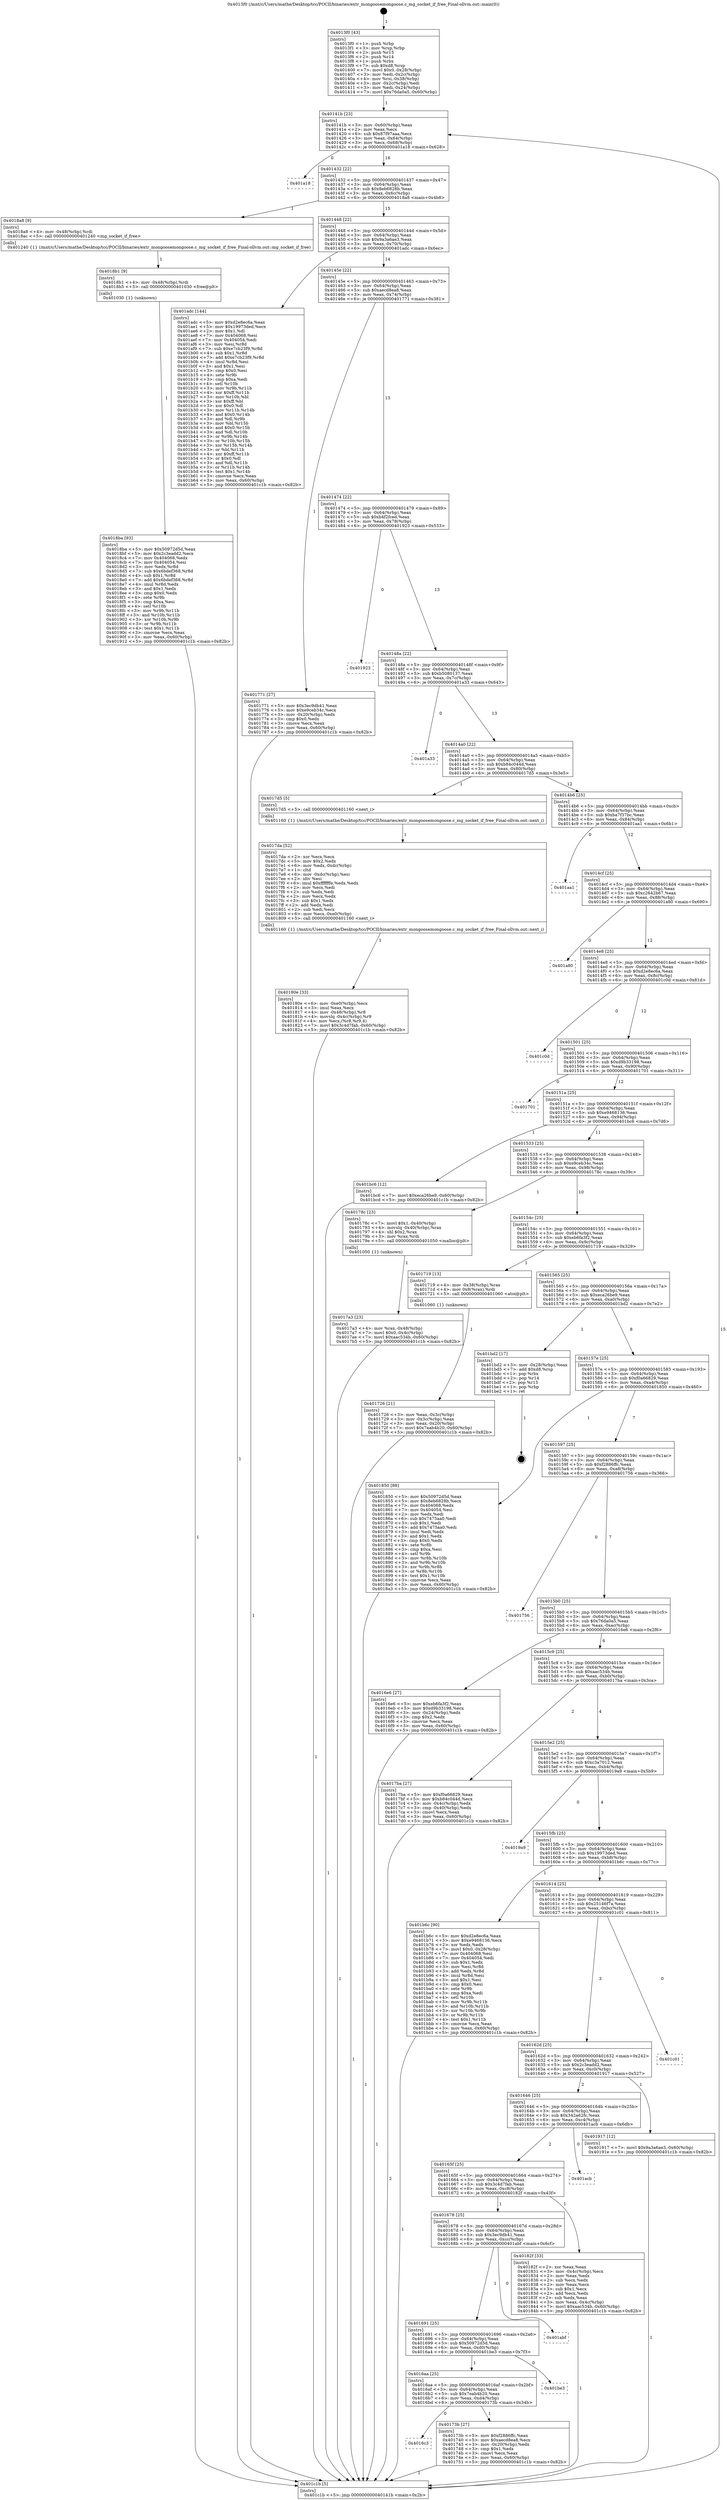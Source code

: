digraph "0x4013f0" {
  label = "0x4013f0 (/mnt/c/Users/mathe/Desktop/tcc/POCII/binaries/extr_mongoosemongoose.c_mg_socket_if_free_Final-ollvm.out::main(0))"
  labelloc = "t"
  node[shape=record]

  Entry [label="",width=0.3,height=0.3,shape=circle,fillcolor=black,style=filled]
  "0x40141b" [label="{
     0x40141b [23]\l
     | [instrs]\l
     &nbsp;&nbsp;0x40141b \<+3\>: mov -0x60(%rbp),%eax\l
     &nbsp;&nbsp;0x40141e \<+2\>: mov %eax,%ecx\l
     &nbsp;&nbsp;0x401420 \<+6\>: sub $0x87f97aaa,%ecx\l
     &nbsp;&nbsp;0x401426 \<+3\>: mov %eax,-0x64(%rbp)\l
     &nbsp;&nbsp;0x401429 \<+3\>: mov %ecx,-0x68(%rbp)\l
     &nbsp;&nbsp;0x40142c \<+6\>: je 0000000000401a18 \<main+0x628\>\l
  }"]
  "0x401a18" [label="{
     0x401a18\l
  }", style=dashed]
  "0x401432" [label="{
     0x401432 [22]\l
     | [instrs]\l
     &nbsp;&nbsp;0x401432 \<+5\>: jmp 0000000000401437 \<main+0x47\>\l
     &nbsp;&nbsp;0x401437 \<+3\>: mov -0x64(%rbp),%eax\l
     &nbsp;&nbsp;0x40143a \<+5\>: sub $0x8eb6828b,%eax\l
     &nbsp;&nbsp;0x40143f \<+3\>: mov %eax,-0x6c(%rbp)\l
     &nbsp;&nbsp;0x401442 \<+6\>: je 00000000004018a8 \<main+0x4b8\>\l
  }"]
  Exit [label="",width=0.3,height=0.3,shape=circle,fillcolor=black,style=filled,peripheries=2]
  "0x4018a8" [label="{
     0x4018a8 [9]\l
     | [instrs]\l
     &nbsp;&nbsp;0x4018a8 \<+4\>: mov -0x48(%rbp),%rdi\l
     &nbsp;&nbsp;0x4018ac \<+5\>: call 0000000000401240 \<mg_socket_if_free\>\l
     | [calls]\l
     &nbsp;&nbsp;0x401240 \{1\} (/mnt/c/Users/mathe/Desktop/tcc/POCII/binaries/extr_mongoosemongoose.c_mg_socket_if_free_Final-ollvm.out::mg_socket_if_free)\l
  }"]
  "0x401448" [label="{
     0x401448 [22]\l
     | [instrs]\l
     &nbsp;&nbsp;0x401448 \<+5\>: jmp 000000000040144d \<main+0x5d\>\l
     &nbsp;&nbsp;0x40144d \<+3\>: mov -0x64(%rbp),%eax\l
     &nbsp;&nbsp;0x401450 \<+5\>: sub $0x9a3a6ae3,%eax\l
     &nbsp;&nbsp;0x401455 \<+3\>: mov %eax,-0x70(%rbp)\l
     &nbsp;&nbsp;0x401458 \<+6\>: je 0000000000401adc \<main+0x6ec\>\l
  }"]
  "0x4018ba" [label="{
     0x4018ba [93]\l
     | [instrs]\l
     &nbsp;&nbsp;0x4018ba \<+5\>: mov $0x50972d5d,%eax\l
     &nbsp;&nbsp;0x4018bf \<+5\>: mov $0x2c3eadd2,%ecx\l
     &nbsp;&nbsp;0x4018c4 \<+7\>: mov 0x404068,%edx\l
     &nbsp;&nbsp;0x4018cb \<+7\>: mov 0x404054,%esi\l
     &nbsp;&nbsp;0x4018d2 \<+3\>: mov %edx,%r8d\l
     &nbsp;&nbsp;0x4018d5 \<+7\>: sub $0x6bdef368,%r8d\l
     &nbsp;&nbsp;0x4018dc \<+4\>: sub $0x1,%r8d\l
     &nbsp;&nbsp;0x4018e0 \<+7\>: add $0x6bdef368,%r8d\l
     &nbsp;&nbsp;0x4018e7 \<+4\>: imul %r8d,%edx\l
     &nbsp;&nbsp;0x4018eb \<+3\>: and $0x1,%edx\l
     &nbsp;&nbsp;0x4018ee \<+3\>: cmp $0x0,%edx\l
     &nbsp;&nbsp;0x4018f1 \<+4\>: sete %r9b\l
     &nbsp;&nbsp;0x4018f5 \<+3\>: cmp $0xa,%esi\l
     &nbsp;&nbsp;0x4018f8 \<+4\>: setl %r10b\l
     &nbsp;&nbsp;0x4018fc \<+3\>: mov %r9b,%r11b\l
     &nbsp;&nbsp;0x4018ff \<+3\>: and %r10b,%r11b\l
     &nbsp;&nbsp;0x401902 \<+3\>: xor %r10b,%r9b\l
     &nbsp;&nbsp;0x401905 \<+3\>: or %r9b,%r11b\l
     &nbsp;&nbsp;0x401908 \<+4\>: test $0x1,%r11b\l
     &nbsp;&nbsp;0x40190c \<+3\>: cmovne %ecx,%eax\l
     &nbsp;&nbsp;0x40190f \<+3\>: mov %eax,-0x60(%rbp)\l
     &nbsp;&nbsp;0x401912 \<+5\>: jmp 0000000000401c1b \<main+0x82b\>\l
  }"]
  "0x401adc" [label="{
     0x401adc [144]\l
     | [instrs]\l
     &nbsp;&nbsp;0x401adc \<+5\>: mov $0xd2e8ec6a,%eax\l
     &nbsp;&nbsp;0x401ae1 \<+5\>: mov $0x19973ded,%ecx\l
     &nbsp;&nbsp;0x401ae6 \<+2\>: mov $0x1,%dl\l
     &nbsp;&nbsp;0x401ae8 \<+7\>: mov 0x404068,%esi\l
     &nbsp;&nbsp;0x401aef \<+7\>: mov 0x404054,%edi\l
     &nbsp;&nbsp;0x401af6 \<+3\>: mov %esi,%r8d\l
     &nbsp;&nbsp;0x401af9 \<+7\>: sub $0xe7cb23f9,%r8d\l
     &nbsp;&nbsp;0x401b00 \<+4\>: sub $0x1,%r8d\l
     &nbsp;&nbsp;0x401b04 \<+7\>: add $0xe7cb23f9,%r8d\l
     &nbsp;&nbsp;0x401b0b \<+4\>: imul %r8d,%esi\l
     &nbsp;&nbsp;0x401b0f \<+3\>: and $0x1,%esi\l
     &nbsp;&nbsp;0x401b12 \<+3\>: cmp $0x0,%esi\l
     &nbsp;&nbsp;0x401b15 \<+4\>: sete %r9b\l
     &nbsp;&nbsp;0x401b19 \<+3\>: cmp $0xa,%edi\l
     &nbsp;&nbsp;0x401b1c \<+4\>: setl %r10b\l
     &nbsp;&nbsp;0x401b20 \<+3\>: mov %r9b,%r11b\l
     &nbsp;&nbsp;0x401b23 \<+4\>: xor $0xff,%r11b\l
     &nbsp;&nbsp;0x401b27 \<+3\>: mov %r10b,%bl\l
     &nbsp;&nbsp;0x401b2a \<+3\>: xor $0xff,%bl\l
     &nbsp;&nbsp;0x401b2d \<+3\>: xor $0x0,%dl\l
     &nbsp;&nbsp;0x401b30 \<+3\>: mov %r11b,%r14b\l
     &nbsp;&nbsp;0x401b33 \<+4\>: and $0x0,%r14b\l
     &nbsp;&nbsp;0x401b37 \<+3\>: and %dl,%r9b\l
     &nbsp;&nbsp;0x401b3a \<+3\>: mov %bl,%r15b\l
     &nbsp;&nbsp;0x401b3d \<+4\>: and $0x0,%r15b\l
     &nbsp;&nbsp;0x401b41 \<+3\>: and %dl,%r10b\l
     &nbsp;&nbsp;0x401b44 \<+3\>: or %r9b,%r14b\l
     &nbsp;&nbsp;0x401b47 \<+3\>: or %r10b,%r15b\l
     &nbsp;&nbsp;0x401b4a \<+3\>: xor %r15b,%r14b\l
     &nbsp;&nbsp;0x401b4d \<+3\>: or %bl,%r11b\l
     &nbsp;&nbsp;0x401b50 \<+4\>: xor $0xff,%r11b\l
     &nbsp;&nbsp;0x401b54 \<+3\>: or $0x0,%dl\l
     &nbsp;&nbsp;0x401b57 \<+3\>: and %dl,%r11b\l
     &nbsp;&nbsp;0x401b5a \<+3\>: or %r11b,%r14b\l
     &nbsp;&nbsp;0x401b5d \<+4\>: test $0x1,%r14b\l
     &nbsp;&nbsp;0x401b61 \<+3\>: cmovne %ecx,%eax\l
     &nbsp;&nbsp;0x401b64 \<+3\>: mov %eax,-0x60(%rbp)\l
     &nbsp;&nbsp;0x401b67 \<+5\>: jmp 0000000000401c1b \<main+0x82b\>\l
  }"]
  "0x40145e" [label="{
     0x40145e [22]\l
     | [instrs]\l
     &nbsp;&nbsp;0x40145e \<+5\>: jmp 0000000000401463 \<main+0x73\>\l
     &nbsp;&nbsp;0x401463 \<+3\>: mov -0x64(%rbp),%eax\l
     &nbsp;&nbsp;0x401466 \<+5\>: sub $0xaecd8ea8,%eax\l
     &nbsp;&nbsp;0x40146b \<+3\>: mov %eax,-0x74(%rbp)\l
     &nbsp;&nbsp;0x40146e \<+6\>: je 0000000000401771 \<main+0x381\>\l
  }"]
  "0x4018b1" [label="{
     0x4018b1 [9]\l
     | [instrs]\l
     &nbsp;&nbsp;0x4018b1 \<+4\>: mov -0x48(%rbp),%rdi\l
     &nbsp;&nbsp;0x4018b5 \<+5\>: call 0000000000401030 \<free@plt\>\l
     | [calls]\l
     &nbsp;&nbsp;0x401030 \{1\} (unknown)\l
  }"]
  "0x401771" [label="{
     0x401771 [27]\l
     | [instrs]\l
     &nbsp;&nbsp;0x401771 \<+5\>: mov $0x3ec9db41,%eax\l
     &nbsp;&nbsp;0x401776 \<+5\>: mov $0xe9ceb34c,%ecx\l
     &nbsp;&nbsp;0x40177b \<+3\>: mov -0x20(%rbp),%edx\l
     &nbsp;&nbsp;0x40177e \<+3\>: cmp $0x0,%edx\l
     &nbsp;&nbsp;0x401781 \<+3\>: cmove %ecx,%eax\l
     &nbsp;&nbsp;0x401784 \<+3\>: mov %eax,-0x60(%rbp)\l
     &nbsp;&nbsp;0x401787 \<+5\>: jmp 0000000000401c1b \<main+0x82b\>\l
  }"]
  "0x401474" [label="{
     0x401474 [22]\l
     | [instrs]\l
     &nbsp;&nbsp;0x401474 \<+5\>: jmp 0000000000401479 \<main+0x89\>\l
     &nbsp;&nbsp;0x401479 \<+3\>: mov -0x64(%rbp),%eax\l
     &nbsp;&nbsp;0x40147c \<+5\>: sub $0xb4f2fced,%eax\l
     &nbsp;&nbsp;0x401481 \<+3\>: mov %eax,-0x78(%rbp)\l
     &nbsp;&nbsp;0x401484 \<+6\>: je 0000000000401923 \<main+0x533\>\l
  }"]
  "0x40180e" [label="{
     0x40180e [33]\l
     | [instrs]\l
     &nbsp;&nbsp;0x40180e \<+6\>: mov -0xe0(%rbp),%ecx\l
     &nbsp;&nbsp;0x401814 \<+3\>: imul %eax,%ecx\l
     &nbsp;&nbsp;0x401817 \<+4\>: mov -0x48(%rbp),%r8\l
     &nbsp;&nbsp;0x40181b \<+4\>: movslq -0x4c(%rbp),%r9\l
     &nbsp;&nbsp;0x40181f \<+4\>: mov %ecx,(%r8,%r9,4)\l
     &nbsp;&nbsp;0x401823 \<+7\>: movl $0x3c4d7fab,-0x60(%rbp)\l
     &nbsp;&nbsp;0x40182a \<+5\>: jmp 0000000000401c1b \<main+0x82b\>\l
  }"]
  "0x401923" [label="{
     0x401923\l
  }", style=dashed]
  "0x40148a" [label="{
     0x40148a [22]\l
     | [instrs]\l
     &nbsp;&nbsp;0x40148a \<+5\>: jmp 000000000040148f \<main+0x9f\>\l
     &nbsp;&nbsp;0x40148f \<+3\>: mov -0x64(%rbp),%eax\l
     &nbsp;&nbsp;0x401492 \<+5\>: sub $0xb5080137,%eax\l
     &nbsp;&nbsp;0x401497 \<+3\>: mov %eax,-0x7c(%rbp)\l
     &nbsp;&nbsp;0x40149a \<+6\>: je 0000000000401a33 \<main+0x643\>\l
  }"]
  "0x4017da" [label="{
     0x4017da [52]\l
     | [instrs]\l
     &nbsp;&nbsp;0x4017da \<+2\>: xor %ecx,%ecx\l
     &nbsp;&nbsp;0x4017dc \<+5\>: mov $0x2,%edx\l
     &nbsp;&nbsp;0x4017e1 \<+6\>: mov %edx,-0xdc(%rbp)\l
     &nbsp;&nbsp;0x4017e7 \<+1\>: cltd\l
     &nbsp;&nbsp;0x4017e8 \<+6\>: mov -0xdc(%rbp),%esi\l
     &nbsp;&nbsp;0x4017ee \<+2\>: idiv %esi\l
     &nbsp;&nbsp;0x4017f0 \<+6\>: imul $0xfffffffe,%edx,%edx\l
     &nbsp;&nbsp;0x4017f6 \<+2\>: mov %ecx,%edi\l
     &nbsp;&nbsp;0x4017f8 \<+2\>: sub %edx,%edi\l
     &nbsp;&nbsp;0x4017fa \<+2\>: mov %ecx,%edx\l
     &nbsp;&nbsp;0x4017fc \<+3\>: sub $0x1,%edx\l
     &nbsp;&nbsp;0x4017ff \<+2\>: add %edx,%edi\l
     &nbsp;&nbsp;0x401801 \<+2\>: sub %edi,%ecx\l
     &nbsp;&nbsp;0x401803 \<+6\>: mov %ecx,-0xe0(%rbp)\l
     &nbsp;&nbsp;0x401809 \<+5\>: call 0000000000401160 \<next_i\>\l
     | [calls]\l
     &nbsp;&nbsp;0x401160 \{1\} (/mnt/c/Users/mathe/Desktop/tcc/POCII/binaries/extr_mongoosemongoose.c_mg_socket_if_free_Final-ollvm.out::next_i)\l
  }"]
  "0x401a33" [label="{
     0x401a33\l
  }", style=dashed]
  "0x4014a0" [label="{
     0x4014a0 [22]\l
     | [instrs]\l
     &nbsp;&nbsp;0x4014a0 \<+5\>: jmp 00000000004014a5 \<main+0xb5\>\l
     &nbsp;&nbsp;0x4014a5 \<+3\>: mov -0x64(%rbp),%eax\l
     &nbsp;&nbsp;0x4014a8 \<+5\>: sub $0xb84c044d,%eax\l
     &nbsp;&nbsp;0x4014ad \<+3\>: mov %eax,-0x80(%rbp)\l
     &nbsp;&nbsp;0x4014b0 \<+6\>: je 00000000004017d5 \<main+0x3e5\>\l
  }"]
  "0x4017a3" [label="{
     0x4017a3 [23]\l
     | [instrs]\l
     &nbsp;&nbsp;0x4017a3 \<+4\>: mov %rax,-0x48(%rbp)\l
     &nbsp;&nbsp;0x4017a7 \<+7\>: movl $0x0,-0x4c(%rbp)\l
     &nbsp;&nbsp;0x4017ae \<+7\>: movl $0xaac534b,-0x60(%rbp)\l
     &nbsp;&nbsp;0x4017b5 \<+5\>: jmp 0000000000401c1b \<main+0x82b\>\l
  }"]
  "0x4017d5" [label="{
     0x4017d5 [5]\l
     | [instrs]\l
     &nbsp;&nbsp;0x4017d5 \<+5\>: call 0000000000401160 \<next_i\>\l
     | [calls]\l
     &nbsp;&nbsp;0x401160 \{1\} (/mnt/c/Users/mathe/Desktop/tcc/POCII/binaries/extr_mongoosemongoose.c_mg_socket_if_free_Final-ollvm.out::next_i)\l
  }"]
  "0x4014b6" [label="{
     0x4014b6 [25]\l
     | [instrs]\l
     &nbsp;&nbsp;0x4014b6 \<+5\>: jmp 00000000004014bb \<main+0xcb\>\l
     &nbsp;&nbsp;0x4014bb \<+3\>: mov -0x64(%rbp),%eax\l
     &nbsp;&nbsp;0x4014be \<+5\>: sub $0xba7f37bc,%eax\l
     &nbsp;&nbsp;0x4014c3 \<+6\>: mov %eax,-0x84(%rbp)\l
     &nbsp;&nbsp;0x4014c9 \<+6\>: je 0000000000401aa1 \<main+0x6b1\>\l
  }"]
  "0x4016c3" [label="{
     0x4016c3\l
  }", style=dashed]
  "0x401aa1" [label="{
     0x401aa1\l
  }", style=dashed]
  "0x4014cf" [label="{
     0x4014cf [25]\l
     | [instrs]\l
     &nbsp;&nbsp;0x4014cf \<+5\>: jmp 00000000004014d4 \<main+0xe4\>\l
     &nbsp;&nbsp;0x4014d4 \<+3\>: mov -0x64(%rbp),%eax\l
     &nbsp;&nbsp;0x4014d7 \<+5\>: sub $0xc2642b67,%eax\l
     &nbsp;&nbsp;0x4014dc \<+6\>: mov %eax,-0x88(%rbp)\l
     &nbsp;&nbsp;0x4014e2 \<+6\>: je 0000000000401a80 \<main+0x690\>\l
  }"]
  "0x40173b" [label="{
     0x40173b [27]\l
     | [instrs]\l
     &nbsp;&nbsp;0x40173b \<+5\>: mov $0xf2886ffc,%eax\l
     &nbsp;&nbsp;0x401740 \<+5\>: mov $0xaecd8ea8,%ecx\l
     &nbsp;&nbsp;0x401745 \<+3\>: mov -0x20(%rbp),%edx\l
     &nbsp;&nbsp;0x401748 \<+3\>: cmp $0x1,%edx\l
     &nbsp;&nbsp;0x40174b \<+3\>: cmovl %ecx,%eax\l
     &nbsp;&nbsp;0x40174e \<+3\>: mov %eax,-0x60(%rbp)\l
     &nbsp;&nbsp;0x401751 \<+5\>: jmp 0000000000401c1b \<main+0x82b\>\l
  }"]
  "0x401a80" [label="{
     0x401a80\l
  }", style=dashed]
  "0x4014e8" [label="{
     0x4014e8 [25]\l
     | [instrs]\l
     &nbsp;&nbsp;0x4014e8 \<+5\>: jmp 00000000004014ed \<main+0xfd\>\l
     &nbsp;&nbsp;0x4014ed \<+3\>: mov -0x64(%rbp),%eax\l
     &nbsp;&nbsp;0x4014f0 \<+5\>: sub $0xd2e8ec6a,%eax\l
     &nbsp;&nbsp;0x4014f5 \<+6\>: mov %eax,-0x8c(%rbp)\l
     &nbsp;&nbsp;0x4014fb \<+6\>: je 0000000000401c0d \<main+0x81d\>\l
  }"]
  "0x4016aa" [label="{
     0x4016aa [25]\l
     | [instrs]\l
     &nbsp;&nbsp;0x4016aa \<+5\>: jmp 00000000004016af \<main+0x2bf\>\l
     &nbsp;&nbsp;0x4016af \<+3\>: mov -0x64(%rbp),%eax\l
     &nbsp;&nbsp;0x4016b2 \<+5\>: sub $0x7eab4b20,%eax\l
     &nbsp;&nbsp;0x4016b7 \<+6\>: mov %eax,-0xd4(%rbp)\l
     &nbsp;&nbsp;0x4016bd \<+6\>: je 000000000040173b \<main+0x34b\>\l
  }"]
  "0x401c0d" [label="{
     0x401c0d\l
  }", style=dashed]
  "0x401501" [label="{
     0x401501 [25]\l
     | [instrs]\l
     &nbsp;&nbsp;0x401501 \<+5\>: jmp 0000000000401506 \<main+0x116\>\l
     &nbsp;&nbsp;0x401506 \<+3\>: mov -0x64(%rbp),%eax\l
     &nbsp;&nbsp;0x401509 \<+5\>: sub $0xd9b33198,%eax\l
     &nbsp;&nbsp;0x40150e \<+6\>: mov %eax,-0x90(%rbp)\l
     &nbsp;&nbsp;0x401514 \<+6\>: je 0000000000401701 \<main+0x311\>\l
  }"]
  "0x401be3" [label="{
     0x401be3\l
  }", style=dashed]
  "0x401701" [label="{
     0x401701\l
  }", style=dashed]
  "0x40151a" [label="{
     0x40151a [25]\l
     | [instrs]\l
     &nbsp;&nbsp;0x40151a \<+5\>: jmp 000000000040151f \<main+0x12f\>\l
     &nbsp;&nbsp;0x40151f \<+3\>: mov -0x64(%rbp),%eax\l
     &nbsp;&nbsp;0x401522 \<+5\>: sub $0xe9468136,%eax\l
     &nbsp;&nbsp;0x401527 \<+6\>: mov %eax,-0x94(%rbp)\l
     &nbsp;&nbsp;0x40152d \<+6\>: je 0000000000401bc6 \<main+0x7d6\>\l
  }"]
  "0x401691" [label="{
     0x401691 [25]\l
     | [instrs]\l
     &nbsp;&nbsp;0x401691 \<+5\>: jmp 0000000000401696 \<main+0x2a6\>\l
     &nbsp;&nbsp;0x401696 \<+3\>: mov -0x64(%rbp),%eax\l
     &nbsp;&nbsp;0x401699 \<+5\>: sub $0x50972d5d,%eax\l
     &nbsp;&nbsp;0x40169e \<+6\>: mov %eax,-0xd0(%rbp)\l
     &nbsp;&nbsp;0x4016a4 \<+6\>: je 0000000000401be3 \<main+0x7f3\>\l
  }"]
  "0x401bc6" [label="{
     0x401bc6 [12]\l
     | [instrs]\l
     &nbsp;&nbsp;0x401bc6 \<+7\>: movl $0xeca26be9,-0x60(%rbp)\l
     &nbsp;&nbsp;0x401bcd \<+5\>: jmp 0000000000401c1b \<main+0x82b\>\l
  }"]
  "0x401533" [label="{
     0x401533 [25]\l
     | [instrs]\l
     &nbsp;&nbsp;0x401533 \<+5\>: jmp 0000000000401538 \<main+0x148\>\l
     &nbsp;&nbsp;0x401538 \<+3\>: mov -0x64(%rbp),%eax\l
     &nbsp;&nbsp;0x40153b \<+5\>: sub $0xe9ceb34c,%eax\l
     &nbsp;&nbsp;0x401540 \<+6\>: mov %eax,-0x98(%rbp)\l
     &nbsp;&nbsp;0x401546 \<+6\>: je 000000000040178c \<main+0x39c\>\l
  }"]
  "0x401abf" [label="{
     0x401abf\l
  }", style=dashed]
  "0x40178c" [label="{
     0x40178c [23]\l
     | [instrs]\l
     &nbsp;&nbsp;0x40178c \<+7\>: movl $0x1,-0x40(%rbp)\l
     &nbsp;&nbsp;0x401793 \<+4\>: movslq -0x40(%rbp),%rax\l
     &nbsp;&nbsp;0x401797 \<+4\>: shl $0x2,%rax\l
     &nbsp;&nbsp;0x40179b \<+3\>: mov %rax,%rdi\l
     &nbsp;&nbsp;0x40179e \<+5\>: call 0000000000401050 \<malloc@plt\>\l
     | [calls]\l
     &nbsp;&nbsp;0x401050 \{1\} (unknown)\l
  }"]
  "0x40154c" [label="{
     0x40154c [25]\l
     | [instrs]\l
     &nbsp;&nbsp;0x40154c \<+5\>: jmp 0000000000401551 \<main+0x161\>\l
     &nbsp;&nbsp;0x401551 \<+3\>: mov -0x64(%rbp),%eax\l
     &nbsp;&nbsp;0x401554 \<+5\>: sub $0xeb6fa3f2,%eax\l
     &nbsp;&nbsp;0x401559 \<+6\>: mov %eax,-0x9c(%rbp)\l
     &nbsp;&nbsp;0x40155f \<+6\>: je 0000000000401719 \<main+0x329\>\l
  }"]
  "0x401678" [label="{
     0x401678 [25]\l
     | [instrs]\l
     &nbsp;&nbsp;0x401678 \<+5\>: jmp 000000000040167d \<main+0x28d\>\l
     &nbsp;&nbsp;0x40167d \<+3\>: mov -0x64(%rbp),%eax\l
     &nbsp;&nbsp;0x401680 \<+5\>: sub $0x3ec9db41,%eax\l
     &nbsp;&nbsp;0x401685 \<+6\>: mov %eax,-0xcc(%rbp)\l
     &nbsp;&nbsp;0x40168b \<+6\>: je 0000000000401abf \<main+0x6cf\>\l
  }"]
  "0x401719" [label="{
     0x401719 [13]\l
     | [instrs]\l
     &nbsp;&nbsp;0x401719 \<+4\>: mov -0x38(%rbp),%rax\l
     &nbsp;&nbsp;0x40171d \<+4\>: mov 0x8(%rax),%rdi\l
     &nbsp;&nbsp;0x401721 \<+5\>: call 0000000000401060 \<atoi@plt\>\l
     | [calls]\l
     &nbsp;&nbsp;0x401060 \{1\} (unknown)\l
  }"]
  "0x401565" [label="{
     0x401565 [25]\l
     | [instrs]\l
     &nbsp;&nbsp;0x401565 \<+5\>: jmp 000000000040156a \<main+0x17a\>\l
     &nbsp;&nbsp;0x40156a \<+3\>: mov -0x64(%rbp),%eax\l
     &nbsp;&nbsp;0x40156d \<+5\>: sub $0xeca26be9,%eax\l
     &nbsp;&nbsp;0x401572 \<+6\>: mov %eax,-0xa0(%rbp)\l
     &nbsp;&nbsp;0x401578 \<+6\>: je 0000000000401bd2 \<main+0x7e2\>\l
  }"]
  "0x40182f" [label="{
     0x40182f [33]\l
     | [instrs]\l
     &nbsp;&nbsp;0x40182f \<+2\>: xor %eax,%eax\l
     &nbsp;&nbsp;0x401831 \<+3\>: mov -0x4c(%rbp),%ecx\l
     &nbsp;&nbsp;0x401834 \<+2\>: mov %eax,%edx\l
     &nbsp;&nbsp;0x401836 \<+2\>: sub %ecx,%edx\l
     &nbsp;&nbsp;0x401838 \<+2\>: mov %eax,%ecx\l
     &nbsp;&nbsp;0x40183a \<+3\>: sub $0x1,%ecx\l
     &nbsp;&nbsp;0x40183d \<+2\>: add %ecx,%edx\l
     &nbsp;&nbsp;0x40183f \<+2\>: sub %edx,%eax\l
     &nbsp;&nbsp;0x401841 \<+3\>: mov %eax,-0x4c(%rbp)\l
     &nbsp;&nbsp;0x401844 \<+7\>: movl $0xaac534b,-0x60(%rbp)\l
     &nbsp;&nbsp;0x40184b \<+5\>: jmp 0000000000401c1b \<main+0x82b\>\l
  }"]
  "0x401bd2" [label="{
     0x401bd2 [17]\l
     | [instrs]\l
     &nbsp;&nbsp;0x401bd2 \<+3\>: mov -0x28(%rbp),%eax\l
     &nbsp;&nbsp;0x401bd5 \<+7\>: add $0xd8,%rsp\l
     &nbsp;&nbsp;0x401bdc \<+1\>: pop %rbx\l
     &nbsp;&nbsp;0x401bdd \<+2\>: pop %r14\l
     &nbsp;&nbsp;0x401bdf \<+2\>: pop %r15\l
     &nbsp;&nbsp;0x401be1 \<+1\>: pop %rbp\l
     &nbsp;&nbsp;0x401be2 \<+1\>: ret\l
  }"]
  "0x40157e" [label="{
     0x40157e [25]\l
     | [instrs]\l
     &nbsp;&nbsp;0x40157e \<+5\>: jmp 0000000000401583 \<main+0x193\>\l
     &nbsp;&nbsp;0x401583 \<+3\>: mov -0x64(%rbp),%eax\l
     &nbsp;&nbsp;0x401586 \<+5\>: sub $0xf0a66829,%eax\l
     &nbsp;&nbsp;0x40158b \<+6\>: mov %eax,-0xa4(%rbp)\l
     &nbsp;&nbsp;0x401591 \<+6\>: je 0000000000401850 \<main+0x460\>\l
  }"]
  "0x40165f" [label="{
     0x40165f [25]\l
     | [instrs]\l
     &nbsp;&nbsp;0x40165f \<+5\>: jmp 0000000000401664 \<main+0x274\>\l
     &nbsp;&nbsp;0x401664 \<+3\>: mov -0x64(%rbp),%eax\l
     &nbsp;&nbsp;0x401667 \<+5\>: sub $0x3c4d7fab,%eax\l
     &nbsp;&nbsp;0x40166c \<+6\>: mov %eax,-0xc8(%rbp)\l
     &nbsp;&nbsp;0x401672 \<+6\>: je 000000000040182f \<main+0x43f\>\l
  }"]
  "0x401850" [label="{
     0x401850 [88]\l
     | [instrs]\l
     &nbsp;&nbsp;0x401850 \<+5\>: mov $0x50972d5d,%eax\l
     &nbsp;&nbsp;0x401855 \<+5\>: mov $0x8eb6828b,%ecx\l
     &nbsp;&nbsp;0x40185a \<+7\>: mov 0x404068,%edx\l
     &nbsp;&nbsp;0x401861 \<+7\>: mov 0x404054,%esi\l
     &nbsp;&nbsp;0x401868 \<+2\>: mov %edx,%edi\l
     &nbsp;&nbsp;0x40186a \<+6\>: sub $0x7475aa0,%edi\l
     &nbsp;&nbsp;0x401870 \<+3\>: sub $0x1,%edi\l
     &nbsp;&nbsp;0x401873 \<+6\>: add $0x7475aa0,%edi\l
     &nbsp;&nbsp;0x401879 \<+3\>: imul %edi,%edx\l
     &nbsp;&nbsp;0x40187c \<+3\>: and $0x1,%edx\l
     &nbsp;&nbsp;0x40187f \<+3\>: cmp $0x0,%edx\l
     &nbsp;&nbsp;0x401882 \<+4\>: sete %r8b\l
     &nbsp;&nbsp;0x401886 \<+3\>: cmp $0xa,%esi\l
     &nbsp;&nbsp;0x401889 \<+4\>: setl %r9b\l
     &nbsp;&nbsp;0x40188d \<+3\>: mov %r8b,%r10b\l
     &nbsp;&nbsp;0x401890 \<+3\>: and %r9b,%r10b\l
     &nbsp;&nbsp;0x401893 \<+3\>: xor %r9b,%r8b\l
     &nbsp;&nbsp;0x401896 \<+3\>: or %r8b,%r10b\l
     &nbsp;&nbsp;0x401899 \<+4\>: test $0x1,%r10b\l
     &nbsp;&nbsp;0x40189d \<+3\>: cmovne %ecx,%eax\l
     &nbsp;&nbsp;0x4018a0 \<+3\>: mov %eax,-0x60(%rbp)\l
     &nbsp;&nbsp;0x4018a3 \<+5\>: jmp 0000000000401c1b \<main+0x82b\>\l
  }"]
  "0x401597" [label="{
     0x401597 [25]\l
     | [instrs]\l
     &nbsp;&nbsp;0x401597 \<+5\>: jmp 000000000040159c \<main+0x1ac\>\l
     &nbsp;&nbsp;0x40159c \<+3\>: mov -0x64(%rbp),%eax\l
     &nbsp;&nbsp;0x40159f \<+5\>: sub $0xf2886ffc,%eax\l
     &nbsp;&nbsp;0x4015a4 \<+6\>: mov %eax,-0xa8(%rbp)\l
     &nbsp;&nbsp;0x4015aa \<+6\>: je 0000000000401756 \<main+0x366\>\l
  }"]
  "0x401acb" [label="{
     0x401acb\l
  }", style=dashed]
  "0x401756" [label="{
     0x401756\l
  }", style=dashed]
  "0x4015b0" [label="{
     0x4015b0 [25]\l
     | [instrs]\l
     &nbsp;&nbsp;0x4015b0 \<+5\>: jmp 00000000004015b5 \<main+0x1c5\>\l
     &nbsp;&nbsp;0x4015b5 \<+3\>: mov -0x64(%rbp),%eax\l
     &nbsp;&nbsp;0x4015b8 \<+5\>: sub $0x76da0a5,%eax\l
     &nbsp;&nbsp;0x4015bd \<+6\>: mov %eax,-0xac(%rbp)\l
     &nbsp;&nbsp;0x4015c3 \<+6\>: je 00000000004016e6 \<main+0x2f6\>\l
  }"]
  "0x401646" [label="{
     0x401646 [25]\l
     | [instrs]\l
     &nbsp;&nbsp;0x401646 \<+5\>: jmp 000000000040164b \<main+0x25b\>\l
     &nbsp;&nbsp;0x40164b \<+3\>: mov -0x64(%rbp),%eax\l
     &nbsp;&nbsp;0x40164e \<+5\>: sub $0x342a62fc,%eax\l
     &nbsp;&nbsp;0x401653 \<+6\>: mov %eax,-0xc4(%rbp)\l
     &nbsp;&nbsp;0x401659 \<+6\>: je 0000000000401acb \<main+0x6db\>\l
  }"]
  "0x4016e6" [label="{
     0x4016e6 [27]\l
     | [instrs]\l
     &nbsp;&nbsp;0x4016e6 \<+5\>: mov $0xeb6fa3f2,%eax\l
     &nbsp;&nbsp;0x4016eb \<+5\>: mov $0xd9b33198,%ecx\l
     &nbsp;&nbsp;0x4016f0 \<+3\>: mov -0x24(%rbp),%edx\l
     &nbsp;&nbsp;0x4016f3 \<+3\>: cmp $0x2,%edx\l
     &nbsp;&nbsp;0x4016f6 \<+3\>: cmovne %ecx,%eax\l
     &nbsp;&nbsp;0x4016f9 \<+3\>: mov %eax,-0x60(%rbp)\l
     &nbsp;&nbsp;0x4016fc \<+5\>: jmp 0000000000401c1b \<main+0x82b\>\l
  }"]
  "0x4015c9" [label="{
     0x4015c9 [25]\l
     | [instrs]\l
     &nbsp;&nbsp;0x4015c9 \<+5\>: jmp 00000000004015ce \<main+0x1de\>\l
     &nbsp;&nbsp;0x4015ce \<+3\>: mov -0x64(%rbp),%eax\l
     &nbsp;&nbsp;0x4015d1 \<+5\>: sub $0xaac534b,%eax\l
     &nbsp;&nbsp;0x4015d6 \<+6\>: mov %eax,-0xb0(%rbp)\l
     &nbsp;&nbsp;0x4015dc \<+6\>: je 00000000004017ba \<main+0x3ca\>\l
  }"]
  "0x401c1b" [label="{
     0x401c1b [5]\l
     | [instrs]\l
     &nbsp;&nbsp;0x401c1b \<+5\>: jmp 000000000040141b \<main+0x2b\>\l
  }"]
  "0x4013f0" [label="{
     0x4013f0 [43]\l
     | [instrs]\l
     &nbsp;&nbsp;0x4013f0 \<+1\>: push %rbp\l
     &nbsp;&nbsp;0x4013f1 \<+3\>: mov %rsp,%rbp\l
     &nbsp;&nbsp;0x4013f4 \<+2\>: push %r15\l
     &nbsp;&nbsp;0x4013f6 \<+2\>: push %r14\l
     &nbsp;&nbsp;0x4013f8 \<+1\>: push %rbx\l
     &nbsp;&nbsp;0x4013f9 \<+7\>: sub $0xd8,%rsp\l
     &nbsp;&nbsp;0x401400 \<+7\>: movl $0x0,-0x28(%rbp)\l
     &nbsp;&nbsp;0x401407 \<+3\>: mov %edi,-0x2c(%rbp)\l
     &nbsp;&nbsp;0x40140a \<+4\>: mov %rsi,-0x38(%rbp)\l
     &nbsp;&nbsp;0x40140e \<+3\>: mov -0x2c(%rbp),%edi\l
     &nbsp;&nbsp;0x401411 \<+3\>: mov %edi,-0x24(%rbp)\l
     &nbsp;&nbsp;0x401414 \<+7\>: movl $0x76da0a5,-0x60(%rbp)\l
  }"]
  "0x401726" [label="{
     0x401726 [21]\l
     | [instrs]\l
     &nbsp;&nbsp;0x401726 \<+3\>: mov %eax,-0x3c(%rbp)\l
     &nbsp;&nbsp;0x401729 \<+3\>: mov -0x3c(%rbp),%eax\l
     &nbsp;&nbsp;0x40172c \<+3\>: mov %eax,-0x20(%rbp)\l
     &nbsp;&nbsp;0x40172f \<+7\>: movl $0x7eab4b20,-0x60(%rbp)\l
     &nbsp;&nbsp;0x401736 \<+5\>: jmp 0000000000401c1b \<main+0x82b\>\l
  }"]
  "0x401917" [label="{
     0x401917 [12]\l
     | [instrs]\l
     &nbsp;&nbsp;0x401917 \<+7\>: movl $0x9a3a6ae3,-0x60(%rbp)\l
     &nbsp;&nbsp;0x40191e \<+5\>: jmp 0000000000401c1b \<main+0x82b\>\l
  }"]
  "0x4017ba" [label="{
     0x4017ba [27]\l
     | [instrs]\l
     &nbsp;&nbsp;0x4017ba \<+5\>: mov $0xf0a66829,%eax\l
     &nbsp;&nbsp;0x4017bf \<+5\>: mov $0xb84c044d,%ecx\l
     &nbsp;&nbsp;0x4017c4 \<+3\>: mov -0x4c(%rbp),%edx\l
     &nbsp;&nbsp;0x4017c7 \<+3\>: cmp -0x40(%rbp),%edx\l
     &nbsp;&nbsp;0x4017ca \<+3\>: cmovl %ecx,%eax\l
     &nbsp;&nbsp;0x4017cd \<+3\>: mov %eax,-0x60(%rbp)\l
     &nbsp;&nbsp;0x4017d0 \<+5\>: jmp 0000000000401c1b \<main+0x82b\>\l
  }"]
  "0x4015e2" [label="{
     0x4015e2 [25]\l
     | [instrs]\l
     &nbsp;&nbsp;0x4015e2 \<+5\>: jmp 00000000004015e7 \<main+0x1f7\>\l
     &nbsp;&nbsp;0x4015e7 \<+3\>: mov -0x64(%rbp),%eax\l
     &nbsp;&nbsp;0x4015ea \<+5\>: sub $0xc3a7012,%eax\l
     &nbsp;&nbsp;0x4015ef \<+6\>: mov %eax,-0xb4(%rbp)\l
     &nbsp;&nbsp;0x4015f5 \<+6\>: je 00000000004019a9 \<main+0x5b9\>\l
  }"]
  "0x40162d" [label="{
     0x40162d [25]\l
     | [instrs]\l
     &nbsp;&nbsp;0x40162d \<+5\>: jmp 0000000000401632 \<main+0x242\>\l
     &nbsp;&nbsp;0x401632 \<+3\>: mov -0x64(%rbp),%eax\l
     &nbsp;&nbsp;0x401635 \<+5\>: sub $0x2c3eadd2,%eax\l
     &nbsp;&nbsp;0x40163a \<+6\>: mov %eax,-0xc0(%rbp)\l
     &nbsp;&nbsp;0x401640 \<+6\>: je 0000000000401917 \<main+0x527\>\l
  }"]
  "0x4019a9" [label="{
     0x4019a9\l
  }", style=dashed]
  "0x4015fb" [label="{
     0x4015fb [25]\l
     | [instrs]\l
     &nbsp;&nbsp;0x4015fb \<+5\>: jmp 0000000000401600 \<main+0x210\>\l
     &nbsp;&nbsp;0x401600 \<+3\>: mov -0x64(%rbp),%eax\l
     &nbsp;&nbsp;0x401603 \<+5\>: sub $0x19973ded,%eax\l
     &nbsp;&nbsp;0x401608 \<+6\>: mov %eax,-0xb8(%rbp)\l
     &nbsp;&nbsp;0x40160e \<+6\>: je 0000000000401b6c \<main+0x77c\>\l
  }"]
  "0x401c01" [label="{
     0x401c01\l
  }", style=dashed]
  "0x401b6c" [label="{
     0x401b6c [90]\l
     | [instrs]\l
     &nbsp;&nbsp;0x401b6c \<+5\>: mov $0xd2e8ec6a,%eax\l
     &nbsp;&nbsp;0x401b71 \<+5\>: mov $0xe9468136,%ecx\l
     &nbsp;&nbsp;0x401b76 \<+2\>: xor %edx,%edx\l
     &nbsp;&nbsp;0x401b78 \<+7\>: movl $0x0,-0x28(%rbp)\l
     &nbsp;&nbsp;0x401b7f \<+7\>: mov 0x404068,%esi\l
     &nbsp;&nbsp;0x401b86 \<+7\>: mov 0x404054,%edi\l
     &nbsp;&nbsp;0x401b8d \<+3\>: sub $0x1,%edx\l
     &nbsp;&nbsp;0x401b90 \<+3\>: mov %esi,%r8d\l
     &nbsp;&nbsp;0x401b93 \<+3\>: add %edx,%r8d\l
     &nbsp;&nbsp;0x401b96 \<+4\>: imul %r8d,%esi\l
     &nbsp;&nbsp;0x401b9a \<+3\>: and $0x1,%esi\l
     &nbsp;&nbsp;0x401b9d \<+3\>: cmp $0x0,%esi\l
     &nbsp;&nbsp;0x401ba0 \<+4\>: sete %r9b\l
     &nbsp;&nbsp;0x401ba4 \<+3\>: cmp $0xa,%edi\l
     &nbsp;&nbsp;0x401ba7 \<+4\>: setl %r10b\l
     &nbsp;&nbsp;0x401bab \<+3\>: mov %r9b,%r11b\l
     &nbsp;&nbsp;0x401bae \<+3\>: and %r10b,%r11b\l
     &nbsp;&nbsp;0x401bb1 \<+3\>: xor %r10b,%r9b\l
     &nbsp;&nbsp;0x401bb4 \<+3\>: or %r9b,%r11b\l
     &nbsp;&nbsp;0x401bb7 \<+4\>: test $0x1,%r11b\l
     &nbsp;&nbsp;0x401bbb \<+3\>: cmovne %ecx,%eax\l
     &nbsp;&nbsp;0x401bbe \<+3\>: mov %eax,-0x60(%rbp)\l
     &nbsp;&nbsp;0x401bc1 \<+5\>: jmp 0000000000401c1b \<main+0x82b\>\l
  }"]
  "0x401614" [label="{
     0x401614 [25]\l
     | [instrs]\l
     &nbsp;&nbsp;0x401614 \<+5\>: jmp 0000000000401619 \<main+0x229\>\l
     &nbsp;&nbsp;0x401619 \<+3\>: mov -0x64(%rbp),%eax\l
     &nbsp;&nbsp;0x40161c \<+5\>: sub $0x25146f7a,%eax\l
     &nbsp;&nbsp;0x401621 \<+6\>: mov %eax,-0xbc(%rbp)\l
     &nbsp;&nbsp;0x401627 \<+6\>: je 0000000000401c01 \<main+0x811\>\l
  }"]
  Entry -> "0x4013f0" [label=" 1"]
  "0x40141b" -> "0x401a18" [label=" 0"]
  "0x40141b" -> "0x401432" [label=" 16"]
  "0x401bd2" -> Exit [label=" 1"]
  "0x401432" -> "0x4018a8" [label=" 1"]
  "0x401432" -> "0x401448" [label=" 15"]
  "0x401bc6" -> "0x401c1b" [label=" 1"]
  "0x401448" -> "0x401adc" [label=" 1"]
  "0x401448" -> "0x40145e" [label=" 14"]
  "0x401b6c" -> "0x401c1b" [label=" 1"]
  "0x40145e" -> "0x401771" [label=" 1"]
  "0x40145e" -> "0x401474" [label=" 13"]
  "0x401adc" -> "0x401c1b" [label=" 1"]
  "0x401474" -> "0x401923" [label=" 0"]
  "0x401474" -> "0x40148a" [label=" 13"]
  "0x401917" -> "0x401c1b" [label=" 1"]
  "0x40148a" -> "0x401a33" [label=" 0"]
  "0x40148a" -> "0x4014a0" [label=" 13"]
  "0x4018ba" -> "0x401c1b" [label=" 1"]
  "0x4014a0" -> "0x4017d5" [label=" 1"]
  "0x4014a0" -> "0x4014b6" [label=" 12"]
  "0x4018b1" -> "0x4018ba" [label=" 1"]
  "0x4014b6" -> "0x401aa1" [label=" 0"]
  "0x4014b6" -> "0x4014cf" [label=" 12"]
  "0x4018a8" -> "0x4018b1" [label=" 1"]
  "0x4014cf" -> "0x401a80" [label=" 0"]
  "0x4014cf" -> "0x4014e8" [label=" 12"]
  "0x401850" -> "0x401c1b" [label=" 1"]
  "0x4014e8" -> "0x401c0d" [label=" 0"]
  "0x4014e8" -> "0x401501" [label=" 12"]
  "0x40180e" -> "0x401c1b" [label=" 1"]
  "0x401501" -> "0x401701" [label=" 0"]
  "0x401501" -> "0x40151a" [label=" 12"]
  "0x4017da" -> "0x40180e" [label=" 1"]
  "0x40151a" -> "0x401bc6" [label=" 1"]
  "0x40151a" -> "0x401533" [label=" 11"]
  "0x4017ba" -> "0x401c1b" [label=" 2"]
  "0x401533" -> "0x40178c" [label=" 1"]
  "0x401533" -> "0x40154c" [label=" 10"]
  "0x4017a3" -> "0x401c1b" [label=" 1"]
  "0x40154c" -> "0x401719" [label=" 1"]
  "0x40154c" -> "0x401565" [label=" 9"]
  "0x401771" -> "0x401c1b" [label=" 1"]
  "0x401565" -> "0x401bd2" [label=" 1"]
  "0x401565" -> "0x40157e" [label=" 8"]
  "0x40173b" -> "0x401c1b" [label=" 1"]
  "0x40157e" -> "0x401850" [label=" 1"]
  "0x40157e" -> "0x401597" [label=" 7"]
  "0x4016aa" -> "0x40173b" [label=" 1"]
  "0x401597" -> "0x401756" [label=" 0"]
  "0x401597" -> "0x4015b0" [label=" 7"]
  "0x40182f" -> "0x401c1b" [label=" 1"]
  "0x4015b0" -> "0x4016e6" [label=" 1"]
  "0x4015b0" -> "0x4015c9" [label=" 6"]
  "0x4016e6" -> "0x401c1b" [label=" 1"]
  "0x4013f0" -> "0x40141b" [label=" 1"]
  "0x401c1b" -> "0x40141b" [label=" 15"]
  "0x401719" -> "0x401726" [label=" 1"]
  "0x401726" -> "0x401c1b" [label=" 1"]
  "0x401691" -> "0x401be3" [label=" 0"]
  "0x4015c9" -> "0x4017ba" [label=" 2"]
  "0x4015c9" -> "0x4015e2" [label=" 4"]
  "0x4017d5" -> "0x4017da" [label=" 1"]
  "0x4015e2" -> "0x4019a9" [label=" 0"]
  "0x4015e2" -> "0x4015fb" [label=" 4"]
  "0x401678" -> "0x401abf" [label=" 0"]
  "0x4015fb" -> "0x401b6c" [label=" 1"]
  "0x4015fb" -> "0x401614" [label=" 3"]
  "0x40178c" -> "0x4017a3" [label=" 1"]
  "0x401614" -> "0x401c01" [label=" 0"]
  "0x401614" -> "0x40162d" [label=" 3"]
  "0x401678" -> "0x401691" [label=" 1"]
  "0x40162d" -> "0x401917" [label=" 1"]
  "0x40162d" -> "0x401646" [label=" 2"]
  "0x401691" -> "0x4016aa" [label=" 1"]
  "0x401646" -> "0x401acb" [label=" 0"]
  "0x401646" -> "0x40165f" [label=" 2"]
  "0x4016aa" -> "0x4016c3" [label=" 0"]
  "0x40165f" -> "0x40182f" [label=" 1"]
  "0x40165f" -> "0x401678" [label=" 1"]
}
